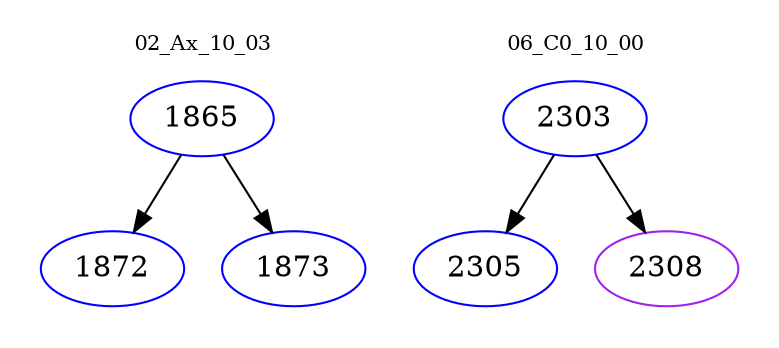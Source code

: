 digraph{
subgraph cluster_0 {
color = white
label = "02_Ax_10_03";
fontsize=10;
T0_1865 [label="1865", color="blue"]
T0_1865 -> T0_1872 [color="black"]
T0_1872 [label="1872", color="blue"]
T0_1865 -> T0_1873 [color="black"]
T0_1873 [label="1873", color="blue"]
}
subgraph cluster_1 {
color = white
label = "06_C0_10_00";
fontsize=10;
T1_2303 [label="2303", color="blue"]
T1_2303 -> T1_2305 [color="black"]
T1_2305 [label="2305", color="blue"]
T1_2303 -> T1_2308 [color="black"]
T1_2308 [label="2308", color="purple"]
}
}
